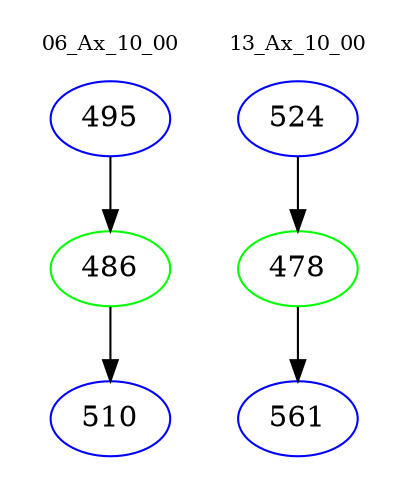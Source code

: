 digraph{
subgraph cluster_0 {
color = white
label = "06_Ax_10_00";
fontsize=10;
T0_495 [label="495", color="blue"]
T0_495 -> T0_486 [color="black"]
T0_486 [label="486", color="green"]
T0_486 -> T0_510 [color="black"]
T0_510 [label="510", color="blue"]
}
subgraph cluster_1 {
color = white
label = "13_Ax_10_00";
fontsize=10;
T1_524 [label="524", color="blue"]
T1_524 -> T1_478 [color="black"]
T1_478 [label="478", color="green"]
T1_478 -> T1_561 [color="black"]
T1_561 [label="561", color="blue"]
}
}
